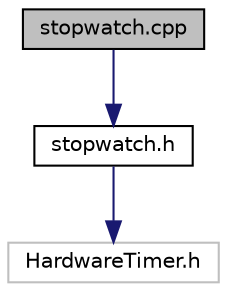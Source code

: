 digraph "stopwatch.cpp"
{
 // LATEX_PDF_SIZE
  edge [fontname="Helvetica",fontsize="10",labelfontname="Helvetica",labelfontsize="10"];
  node [fontname="Helvetica",fontsize="10",shape=record];
  Node1 [label="stopwatch.cpp",height=0.2,width=0.4,color="black", fillcolor="grey75", style="filled", fontcolor="black",tooltip="a class that implements the HardwareTimer Library API to make a hardware timer behave like a stopwatc..."];
  Node1 -> Node2 [color="midnightblue",fontsize="10",style="solid"];
  Node2 [label="stopwatch.h",height=0.2,width=0.4,color="black", fillcolor="white", style="filled",URL="$stopwatch_8h.html",tooltip=" "];
  Node2 -> Node3 [color="midnightblue",fontsize="10",style="solid"];
  Node3 [label="HardwareTimer.h",height=0.2,width=0.4,color="grey75", fillcolor="white", style="filled",tooltip=" "];
}
